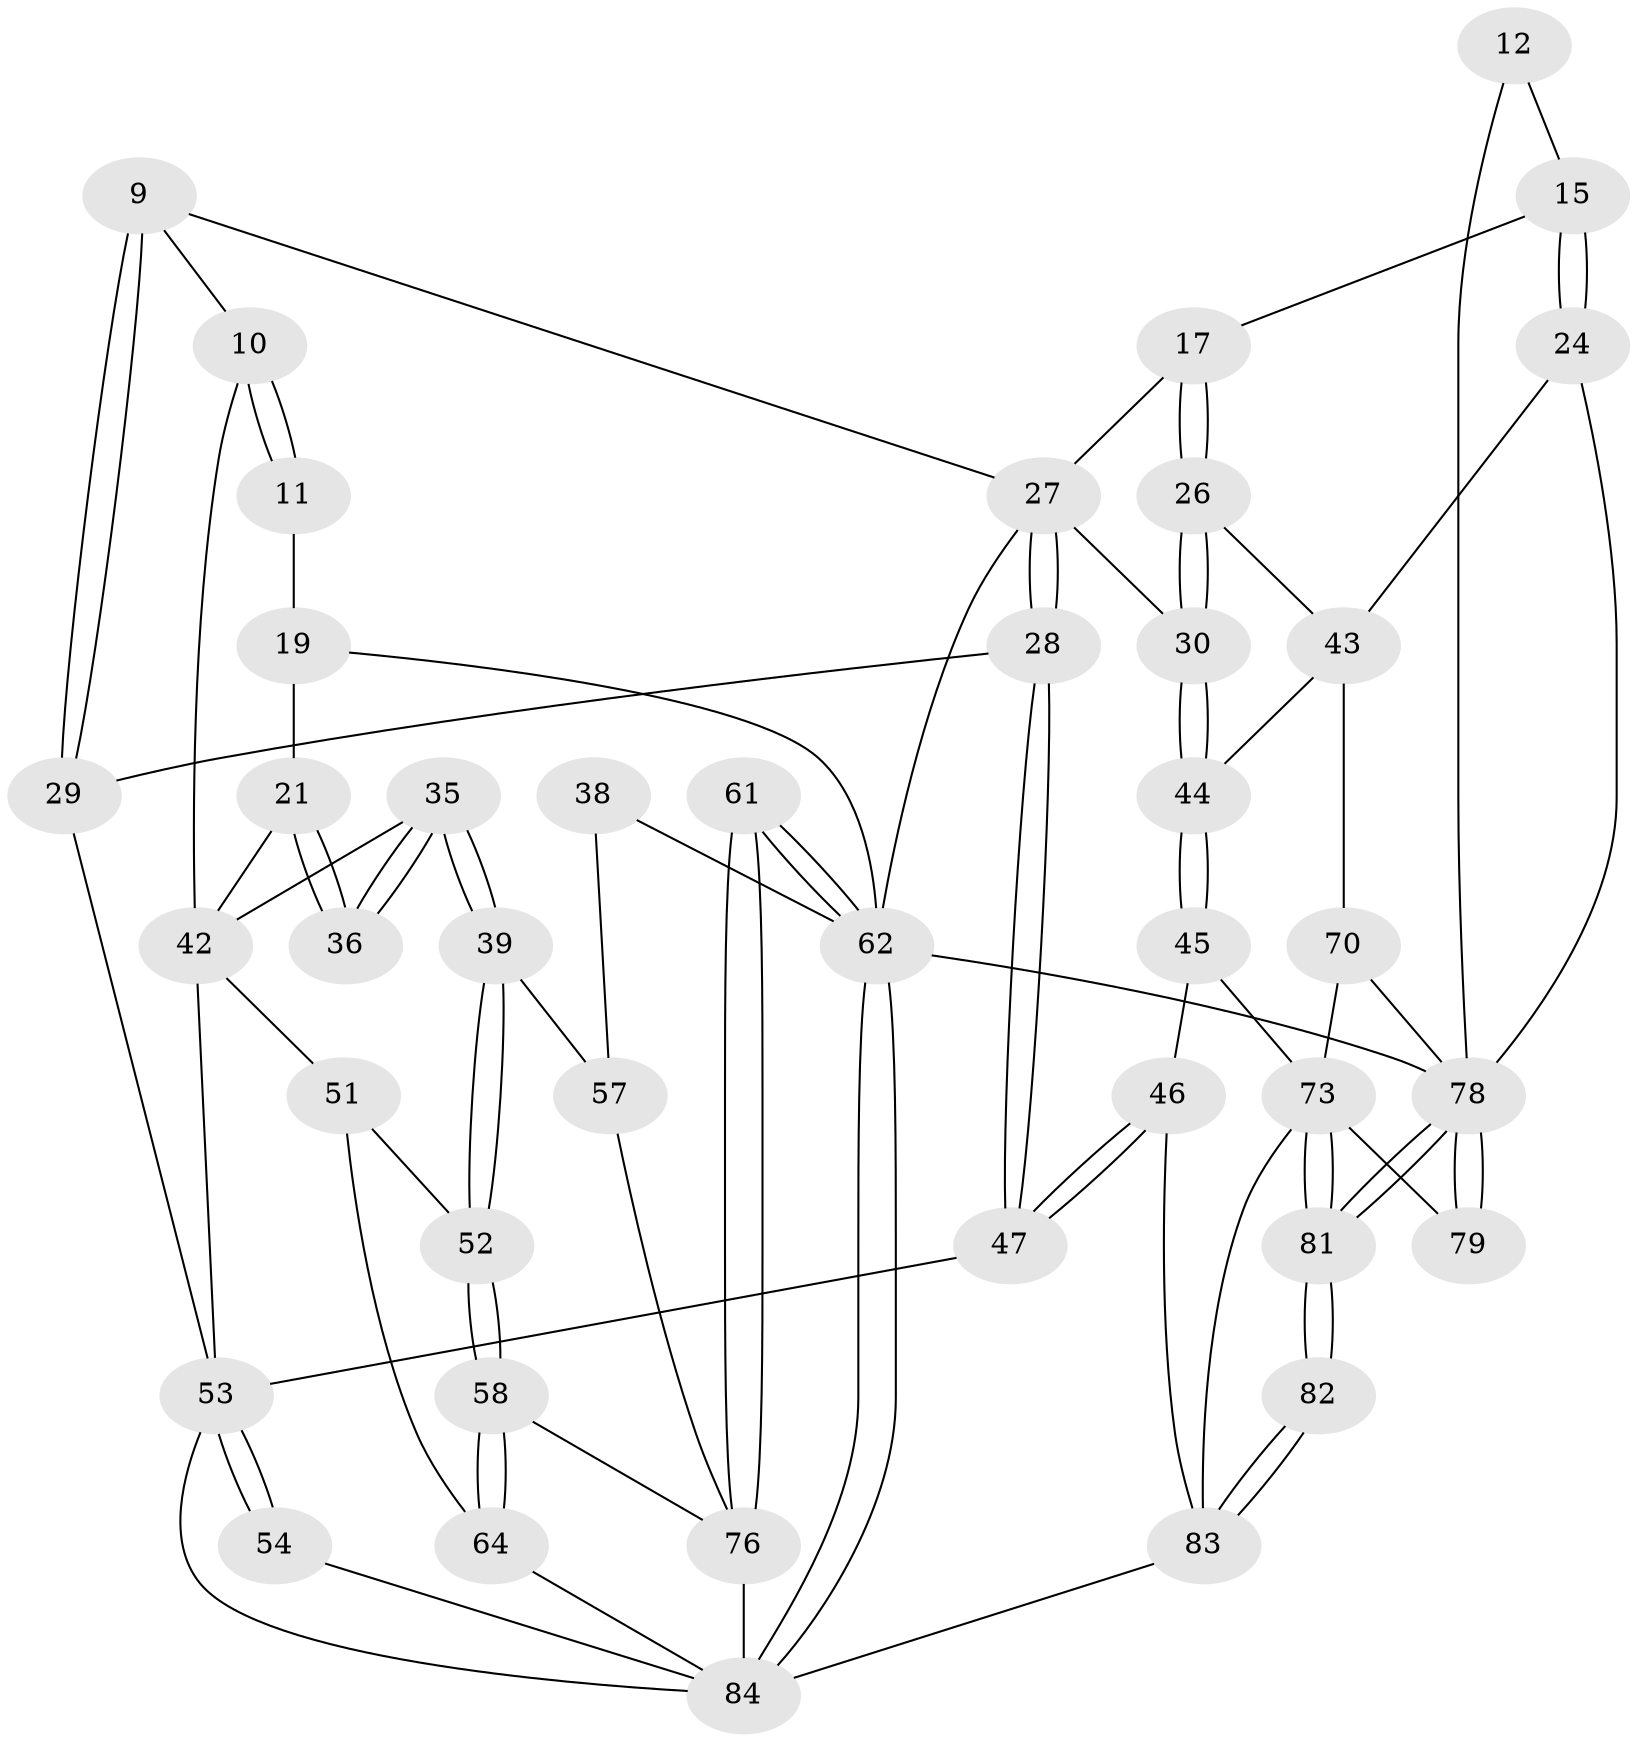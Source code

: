 // original degree distribution, {4: 0.17857142857142858, 6: 0.20238095238095238, 5: 0.5714285714285714, 3: 0.047619047619047616}
// Generated by graph-tools (version 1.1) at 2025/02/03/05/25 17:02:49]
// undirected, 42 vertices, 94 edges
graph export_dot {
graph [start="1"]
  node [color=gray90,style=filled];
  9 [pos="+0.5207107665160675+0.22549130112923213"];
  10 [pos="+0.3709696388010065+0.20359890973227363"];
  11 [pos="+0.31605137150288554+0.12896857761016683"];
  12 [pos="+0.9233213346954443+0"];
  15 [pos="+0.9681304849068466+0.26955266996915483"];
  17 [pos="+0.8304020081720862+0.2800153662389532",super="+16"];
  19 [pos="+0.18160404650935172+0.19250203377669528",super="+6"];
  21 [pos="+0.10037001367741474+0.30990755624945193",super="+20"];
  24 [pos="+1+0.34378728713511514"];
  26 [pos="+0.8704035857335826+0.3953556865706587"];
  27 [pos="+0.7052655772695655+0.3915320757999871",super="+18+14"];
  28 [pos="+0.5860179421046451+0.38577914635398425"];
  29 [pos="+0.557217158856097+0.3758410214659492"];
  30 [pos="+0.7119464433580552+0.3980753391294053"];
  35 [pos="+0.16274240982682622+0.45792557896357394"];
  36 [pos="+0.11115321725876805+0.41260960382002465"];
  38 [pos="+0.09963310100612724+0.4146121918418965",super="+37"];
  39 [pos="+0.1345716022099708+0.5040610654500541"];
  42 [pos="+0.30697399724633573+0.5255266303052398",super="+34+23"];
  43 [pos="+0.8625248386308656+0.5052423418571004",super="+25"];
  44 [pos="+0.7267328225113562+0.43414994720227856"];
  45 [pos="+0.7249657457921997+0.6093501161324794"];
  46 [pos="+0.6911165545948966+0.6182535130790813"];
  47 [pos="+0.658167559247769+0.6068117564692688"];
  51 [pos="+0.21099941016883023+0.5812962527151349"];
  52 [pos="+0.15358528335306143+0.567236412784229"];
  53 [pos="+0.47250874045477786+0.659406100187109",super="+50+41"];
  54 [pos="+0.40677334256005976+0.5979567920187212"];
  57 [pos="+0+0.5375080813700397",super="+40"];
  58 [pos="+0.09944138779738498+0.6430928928557816"];
  61 [pos="+0+1"];
  62 [pos="+0+1",super="+3"];
  64 [pos="+0.24066440900818242+0.7293258402894816",super="+63"];
  70 [pos="+0.9681909974456693+0.7035858453653993",super="+55+49"];
  73 [pos="+0.8097154870311051+0.7993116694917881",super="+72+56+71"];
  76 [pos="+0.13293601384626855+0.8824951231433491",super="+59+60"];
  78 [pos="+1+1",super="+13+69"];
  79 [pos="+1+1"];
  81 [pos="+0.8016629976994517+1"];
  82 [pos="+0.7757951917341828+1"];
  83 [pos="+0.6904989007160482+1",super="+67+66+74"];
  84 [pos="+0.4624000817923794+1",super="+80"];
  9 -- 10;
  9 -- 29;
  9 -- 29;
  9 -- 27;
  10 -- 11;
  10 -- 11;
  10 -- 42;
  11 -- 19 [weight=2];
  12 -- 15;
  12 -- 78;
  15 -- 24;
  15 -- 24;
  15 -- 17;
  17 -- 26;
  17 -- 26;
  17 -- 27 [weight=2];
  19 -- 21 [weight=2];
  19 -- 62;
  21 -- 36;
  21 -- 36;
  21 -- 42;
  24 -- 78;
  24 -- 43;
  26 -- 30;
  26 -- 30;
  26 -- 43;
  27 -- 28;
  27 -- 28;
  27 -- 30;
  27 -- 62;
  28 -- 29;
  28 -- 47;
  28 -- 47;
  29 -- 53;
  30 -- 44;
  30 -- 44;
  35 -- 36;
  35 -- 36;
  35 -- 39;
  35 -- 39;
  35 -- 42;
  38 -- 57 [weight=2];
  38 -- 62;
  39 -- 52;
  39 -- 52;
  39 -- 57;
  42 -- 51;
  42 -- 53 [weight=2];
  43 -- 44;
  43 -- 70;
  44 -- 45;
  44 -- 45;
  45 -- 46;
  45 -- 73;
  46 -- 47;
  46 -- 47;
  46 -- 83;
  47 -- 53;
  51 -- 52;
  51 -- 64;
  52 -- 58;
  52 -- 58;
  53 -- 54 [weight=2];
  53 -- 54;
  53 -- 84;
  54 -- 84;
  57 -- 76;
  58 -- 64;
  58 -- 64;
  58 -- 76;
  61 -- 62;
  61 -- 62;
  61 -- 76 [weight=2];
  61 -- 76;
  62 -- 84;
  62 -- 84;
  62 -- 78 [weight=2];
  64 -- 84 [weight=2];
  70 -- 78 [weight=2];
  70 -- 73 [weight=2];
  73 -- 81;
  73 -- 81;
  73 -- 83;
  73 -- 79;
  76 -- 84;
  78 -- 79 [weight=2];
  78 -- 79;
  78 -- 81;
  78 -- 81;
  81 -- 82;
  81 -- 82;
  82 -- 83 [weight=2];
  82 -- 83;
  83 -- 84 [weight=2];
}
